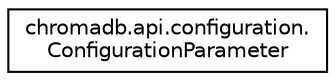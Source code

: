 digraph "Graphical Class Hierarchy"
{
 // LATEX_PDF_SIZE
  edge [fontname="Helvetica",fontsize="10",labelfontname="Helvetica",labelfontsize="10"];
  node [fontname="Helvetica",fontsize="10",shape=record];
  rankdir="LR";
  Node0 [label="chromadb.api.configuration.\lConfigurationParameter",height=0.2,width=0.4,color="black", fillcolor="white", style="filled",URL="$classchromadb_1_1api_1_1configuration_1_1ConfigurationParameter.html",tooltip=" "];
}
